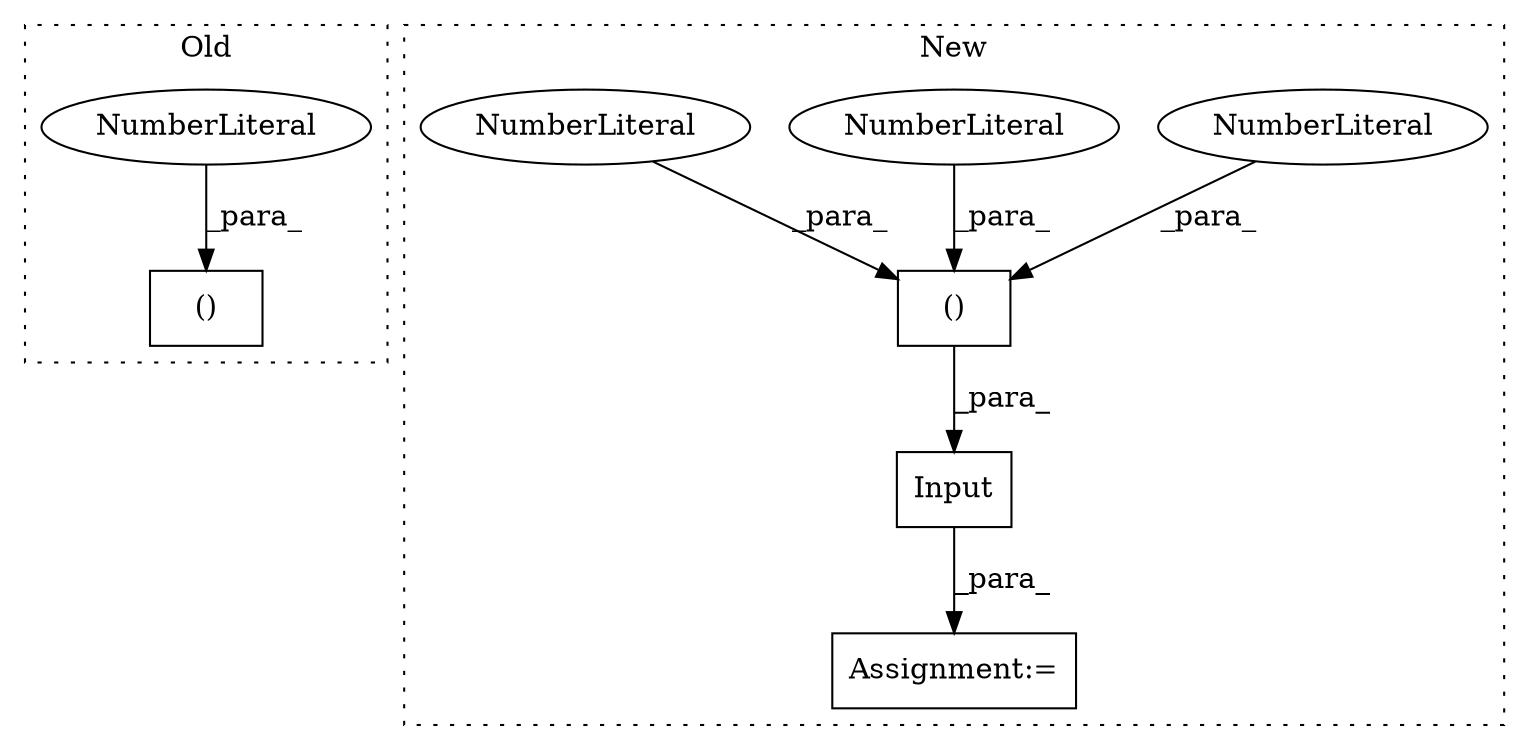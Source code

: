 digraph G {
subgraph cluster0 {
1 [label="()" a="106" s="1252" l="21" shape="box"];
5 [label="NumberLiteral" a="34" s="1252" l="4" shape="ellipse"];
label = "Old";
style="dotted";
}
subgraph cluster1 {
2 [label="Input" a="32" s="1422,1466" l="11,2" shape="box"];
3 [label="Assignment:=" a="7" s="1408" l="1" shape="box"];
4 [label="()" a="106" s="1433" l="33" shape="box"];
6 [label="NumberLiteral" a="34" s="1465" l="1" shape="ellipse"];
7 [label="NumberLiteral" a="34" s="1449" l="3" shape="ellipse"];
8 [label="NumberLiteral" a="34" s="1433" l="3" shape="ellipse"];
label = "New";
style="dotted";
}
2 -> 3 [label="_para_"];
4 -> 2 [label="_para_"];
5 -> 1 [label="_para_"];
6 -> 4 [label="_para_"];
7 -> 4 [label="_para_"];
8 -> 4 [label="_para_"];
}